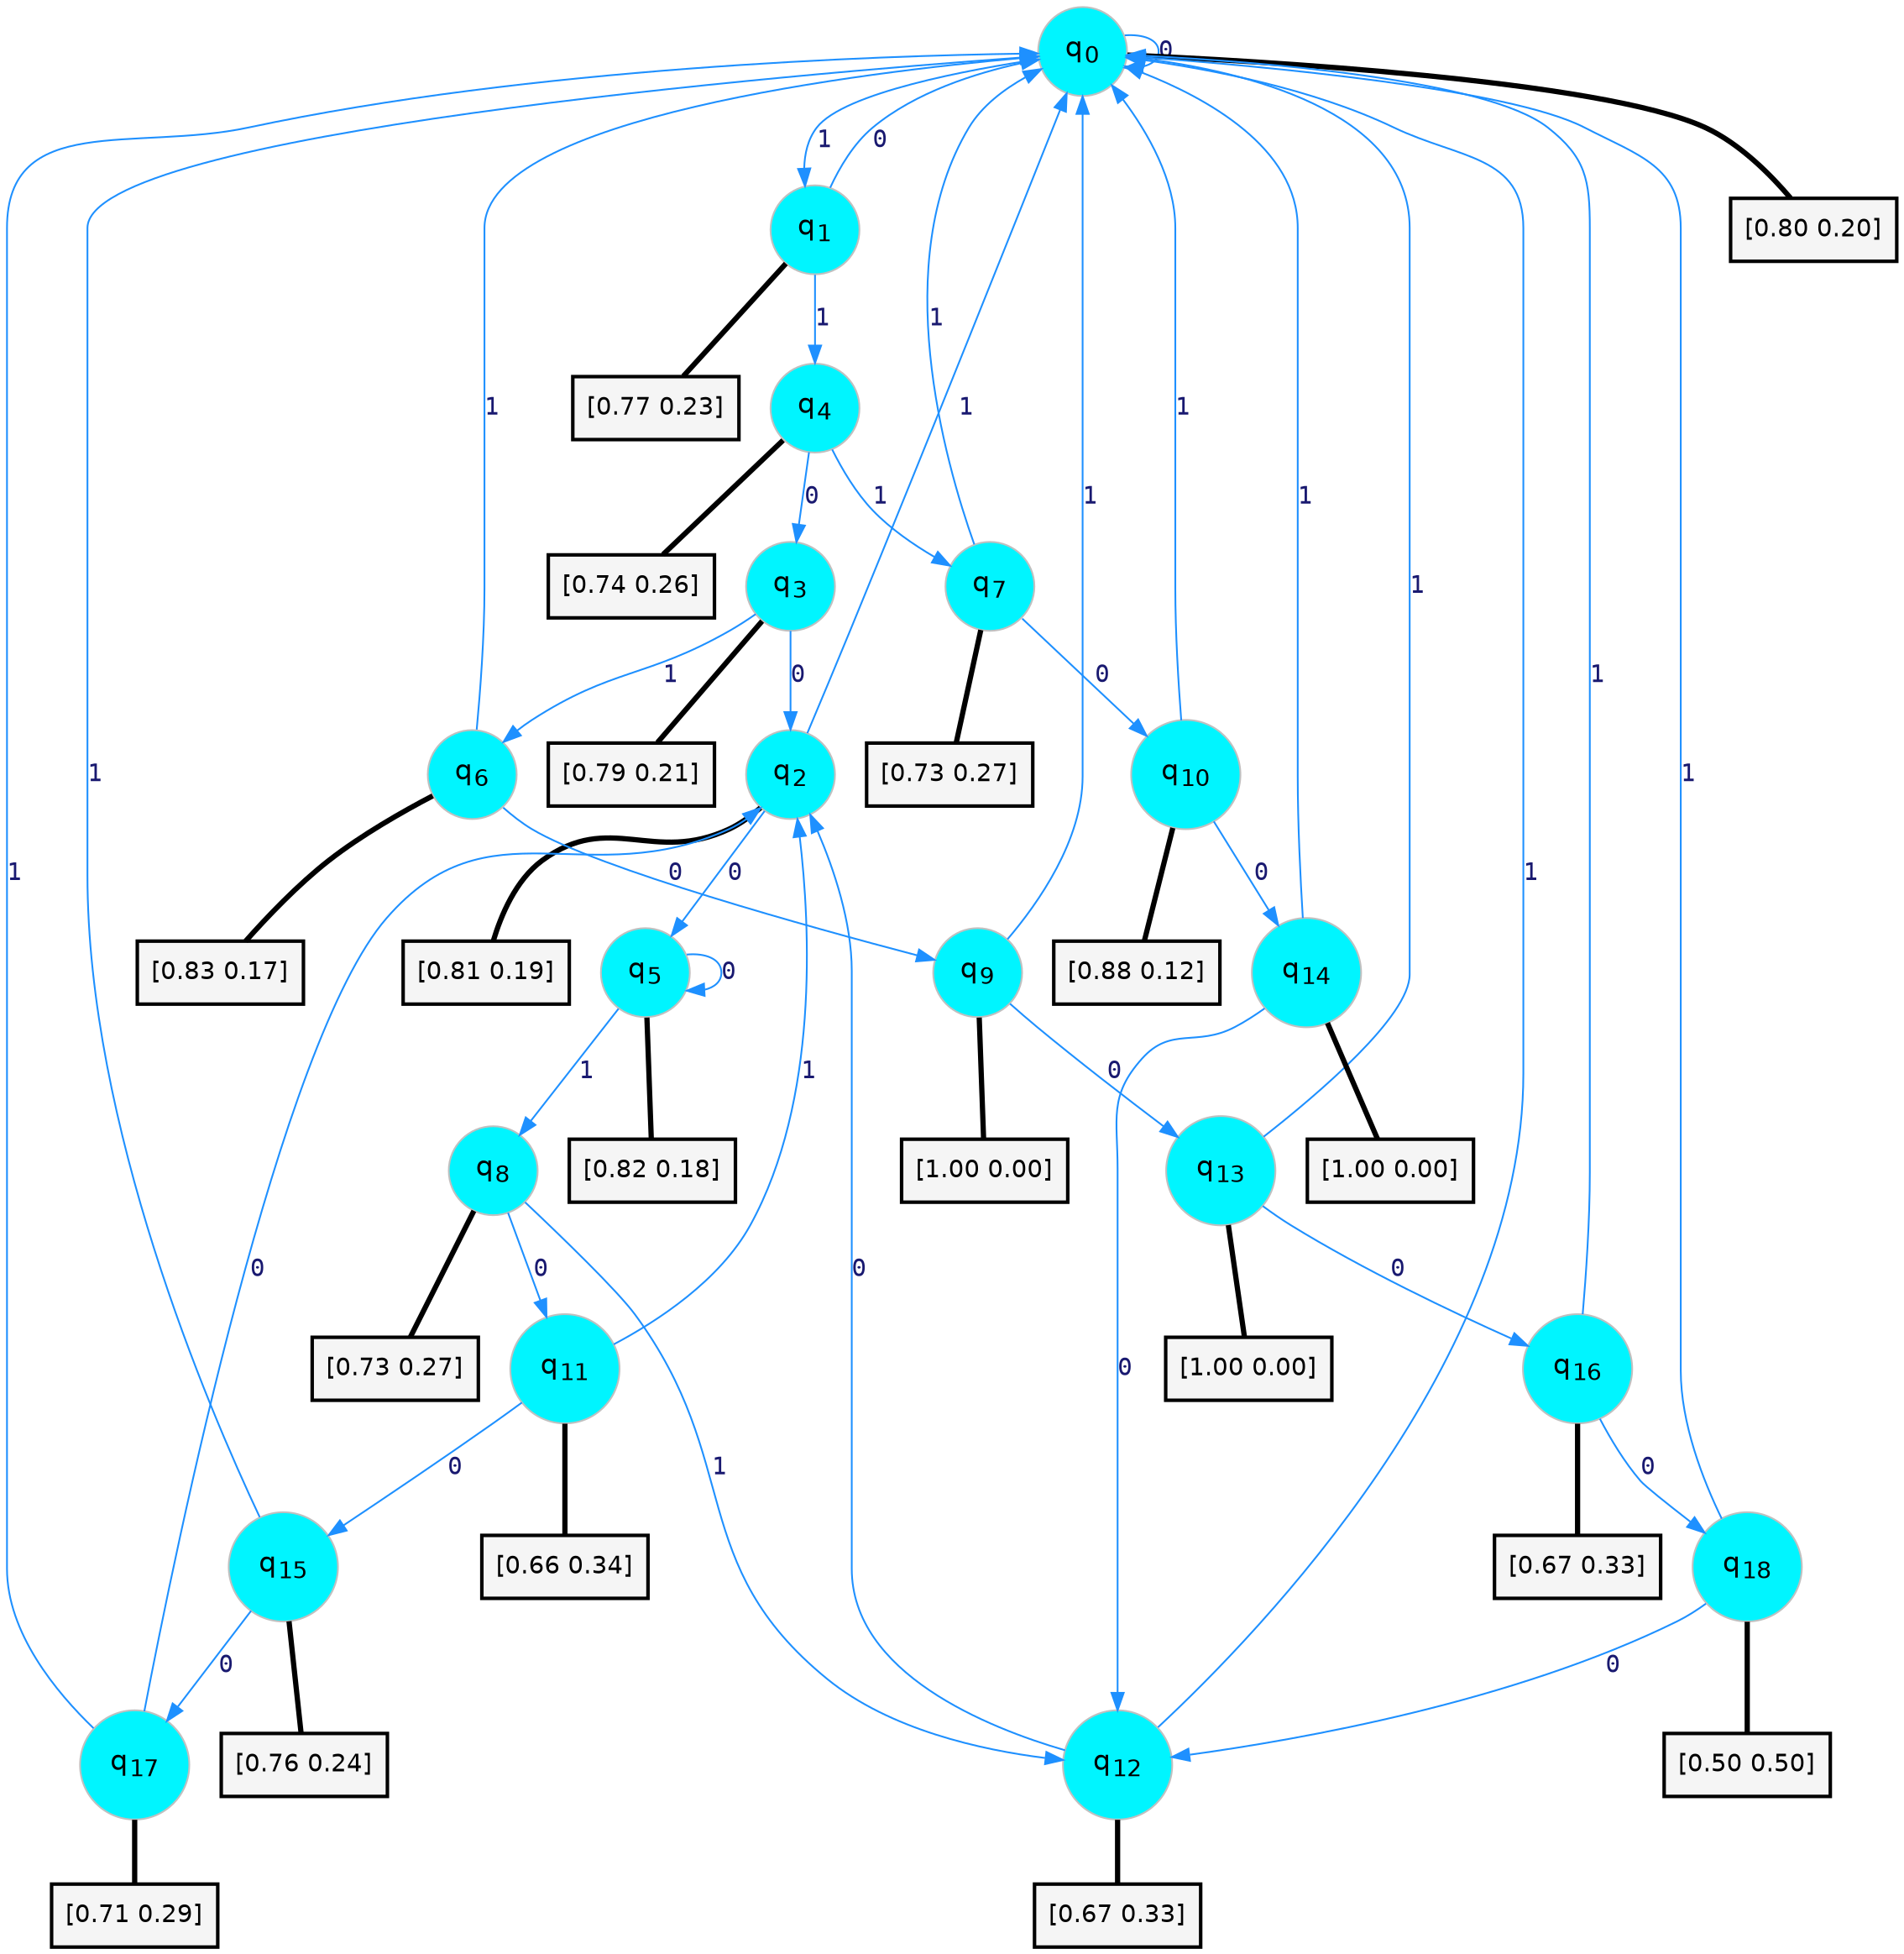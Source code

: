 digraph G {
graph [
bgcolor=transparent, dpi=300, rankdir=TD, size="40,25"];
node [
color=gray, fillcolor=turquoise1, fontcolor=black, fontname=Helvetica, fontsize=16, fontweight=bold, shape=circle, style=filled];
edge [
arrowsize=1, color=dodgerblue1, fontcolor=midnightblue, fontname=courier, fontweight=bold, penwidth=1, style=solid, weight=20];
0[label=<q<SUB>0</SUB>>];
1[label=<q<SUB>1</SUB>>];
2[label=<q<SUB>2</SUB>>];
3[label=<q<SUB>3</SUB>>];
4[label=<q<SUB>4</SUB>>];
5[label=<q<SUB>5</SUB>>];
6[label=<q<SUB>6</SUB>>];
7[label=<q<SUB>7</SUB>>];
8[label=<q<SUB>8</SUB>>];
9[label=<q<SUB>9</SUB>>];
10[label=<q<SUB>10</SUB>>];
11[label=<q<SUB>11</SUB>>];
12[label=<q<SUB>12</SUB>>];
13[label=<q<SUB>13</SUB>>];
14[label=<q<SUB>14</SUB>>];
15[label=<q<SUB>15</SUB>>];
16[label=<q<SUB>16</SUB>>];
17[label=<q<SUB>17</SUB>>];
18[label=<q<SUB>18</SUB>>];
19[label="[0.80 0.20]", shape=box,fontcolor=black, fontname=Helvetica, fontsize=14, penwidth=2, fillcolor=whitesmoke,color=black];
20[label="[0.77 0.23]", shape=box,fontcolor=black, fontname=Helvetica, fontsize=14, penwidth=2, fillcolor=whitesmoke,color=black];
21[label="[0.81 0.19]", shape=box,fontcolor=black, fontname=Helvetica, fontsize=14, penwidth=2, fillcolor=whitesmoke,color=black];
22[label="[0.79 0.21]", shape=box,fontcolor=black, fontname=Helvetica, fontsize=14, penwidth=2, fillcolor=whitesmoke,color=black];
23[label="[0.74 0.26]", shape=box,fontcolor=black, fontname=Helvetica, fontsize=14, penwidth=2, fillcolor=whitesmoke,color=black];
24[label="[0.82 0.18]", shape=box,fontcolor=black, fontname=Helvetica, fontsize=14, penwidth=2, fillcolor=whitesmoke,color=black];
25[label="[0.83 0.17]", shape=box,fontcolor=black, fontname=Helvetica, fontsize=14, penwidth=2, fillcolor=whitesmoke,color=black];
26[label="[0.73 0.27]", shape=box,fontcolor=black, fontname=Helvetica, fontsize=14, penwidth=2, fillcolor=whitesmoke,color=black];
27[label="[0.73 0.27]", shape=box,fontcolor=black, fontname=Helvetica, fontsize=14, penwidth=2, fillcolor=whitesmoke,color=black];
28[label="[1.00 0.00]", shape=box,fontcolor=black, fontname=Helvetica, fontsize=14, penwidth=2, fillcolor=whitesmoke,color=black];
29[label="[0.88 0.12]", shape=box,fontcolor=black, fontname=Helvetica, fontsize=14, penwidth=2, fillcolor=whitesmoke,color=black];
30[label="[0.66 0.34]", shape=box,fontcolor=black, fontname=Helvetica, fontsize=14, penwidth=2, fillcolor=whitesmoke,color=black];
31[label="[0.67 0.33]", shape=box,fontcolor=black, fontname=Helvetica, fontsize=14, penwidth=2, fillcolor=whitesmoke,color=black];
32[label="[1.00 0.00]", shape=box,fontcolor=black, fontname=Helvetica, fontsize=14, penwidth=2, fillcolor=whitesmoke,color=black];
33[label="[1.00 0.00]", shape=box,fontcolor=black, fontname=Helvetica, fontsize=14, penwidth=2, fillcolor=whitesmoke,color=black];
34[label="[0.76 0.24]", shape=box,fontcolor=black, fontname=Helvetica, fontsize=14, penwidth=2, fillcolor=whitesmoke,color=black];
35[label="[0.67 0.33]", shape=box,fontcolor=black, fontname=Helvetica, fontsize=14, penwidth=2, fillcolor=whitesmoke,color=black];
36[label="[0.71 0.29]", shape=box,fontcolor=black, fontname=Helvetica, fontsize=14, penwidth=2, fillcolor=whitesmoke,color=black];
37[label="[0.50 0.50]", shape=box,fontcolor=black, fontname=Helvetica, fontsize=14, penwidth=2, fillcolor=whitesmoke,color=black];
0->0 [label=0];
0->1 [label=1];
0->19 [arrowhead=none, penwidth=3,color=black];
1->0 [label=0];
1->4 [label=1];
1->20 [arrowhead=none, penwidth=3,color=black];
2->5 [label=0];
2->0 [label=1];
2->21 [arrowhead=none, penwidth=3,color=black];
3->2 [label=0];
3->6 [label=1];
3->22 [arrowhead=none, penwidth=3,color=black];
4->3 [label=0];
4->7 [label=1];
4->23 [arrowhead=none, penwidth=3,color=black];
5->5 [label=0];
5->8 [label=1];
5->24 [arrowhead=none, penwidth=3,color=black];
6->9 [label=0];
6->0 [label=1];
6->25 [arrowhead=none, penwidth=3,color=black];
7->10 [label=0];
7->0 [label=1];
7->26 [arrowhead=none, penwidth=3,color=black];
8->11 [label=0];
8->12 [label=1];
8->27 [arrowhead=none, penwidth=3,color=black];
9->13 [label=0];
9->0 [label=1];
9->28 [arrowhead=none, penwidth=3,color=black];
10->14 [label=0];
10->0 [label=1];
10->29 [arrowhead=none, penwidth=3,color=black];
11->15 [label=0];
11->2 [label=1];
11->30 [arrowhead=none, penwidth=3,color=black];
12->2 [label=0];
12->0 [label=1];
12->31 [arrowhead=none, penwidth=3,color=black];
13->16 [label=0];
13->0 [label=1];
13->32 [arrowhead=none, penwidth=3,color=black];
14->12 [label=0];
14->0 [label=1];
14->33 [arrowhead=none, penwidth=3,color=black];
15->17 [label=0];
15->0 [label=1];
15->34 [arrowhead=none, penwidth=3,color=black];
16->18 [label=0];
16->0 [label=1];
16->35 [arrowhead=none, penwidth=3,color=black];
17->2 [label=0];
17->0 [label=1];
17->36 [arrowhead=none, penwidth=3,color=black];
18->12 [label=0];
18->0 [label=1];
18->37 [arrowhead=none, penwidth=3,color=black];
}
